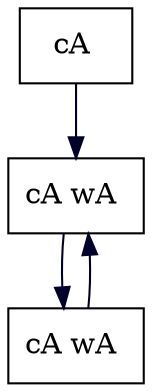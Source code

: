 digraph G {
  "prnt_0-0[cA ]" [shape=box, label="cA ", ];
  "prnt_0-1[cA wA ]" [shape=box, label="cA wA ", ];
  "prnt_0-2[cA wA ]" [shape=box, label="cA wA ", ];
  
  
  "prnt_0-0[cA ]" -> "prnt_0-1[cA wA ]" [color="#00002A", ];
  "prnt_0-1[cA wA ]" -> "prnt_0-2[cA wA ]" [color="#00002A", ];
  "prnt_0-2[cA wA ]" -> "prnt_0-1[cA wA ]" [color="#00002A", ];
  
  }